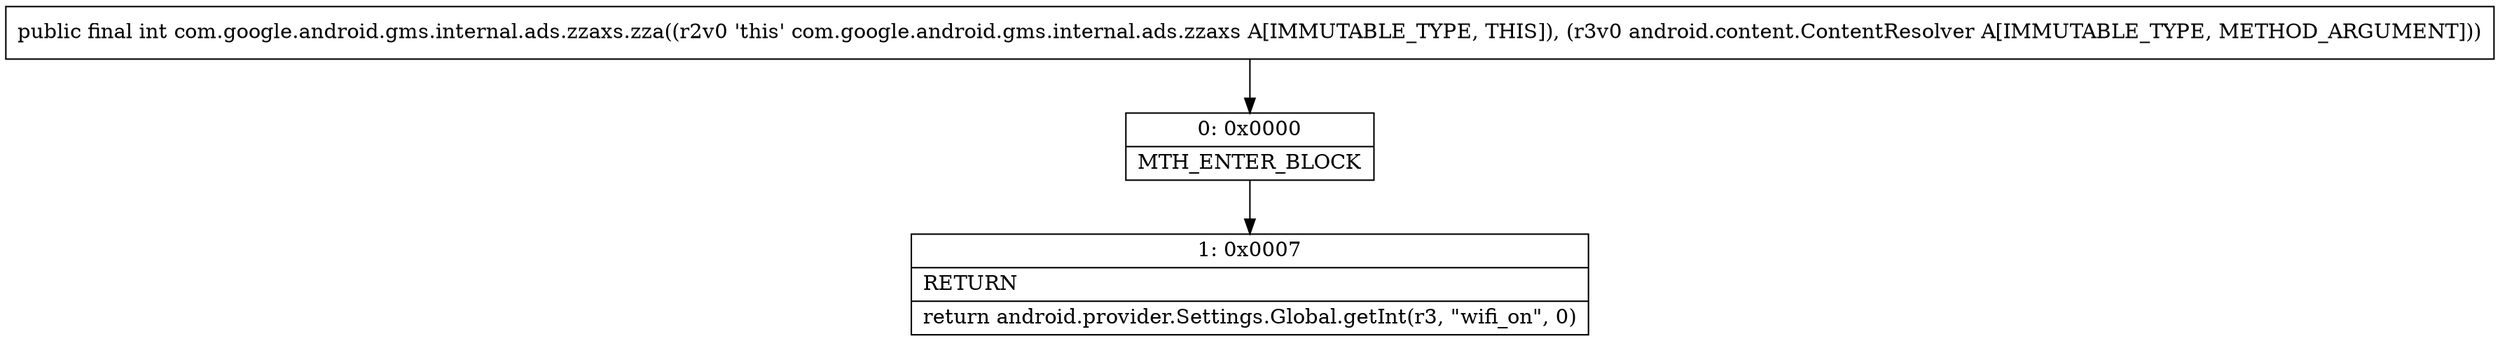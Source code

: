 digraph "CFG forcom.google.android.gms.internal.ads.zzaxs.zza(Landroid\/content\/ContentResolver;)I" {
Node_0 [shape=record,label="{0\:\ 0x0000|MTH_ENTER_BLOCK\l}"];
Node_1 [shape=record,label="{1\:\ 0x0007|RETURN\l|return android.provider.Settings.Global.getInt(r3, \"wifi_on\", 0)\l}"];
MethodNode[shape=record,label="{public final int com.google.android.gms.internal.ads.zzaxs.zza((r2v0 'this' com.google.android.gms.internal.ads.zzaxs A[IMMUTABLE_TYPE, THIS]), (r3v0 android.content.ContentResolver A[IMMUTABLE_TYPE, METHOD_ARGUMENT])) }"];
MethodNode -> Node_0;
Node_0 -> Node_1;
}

